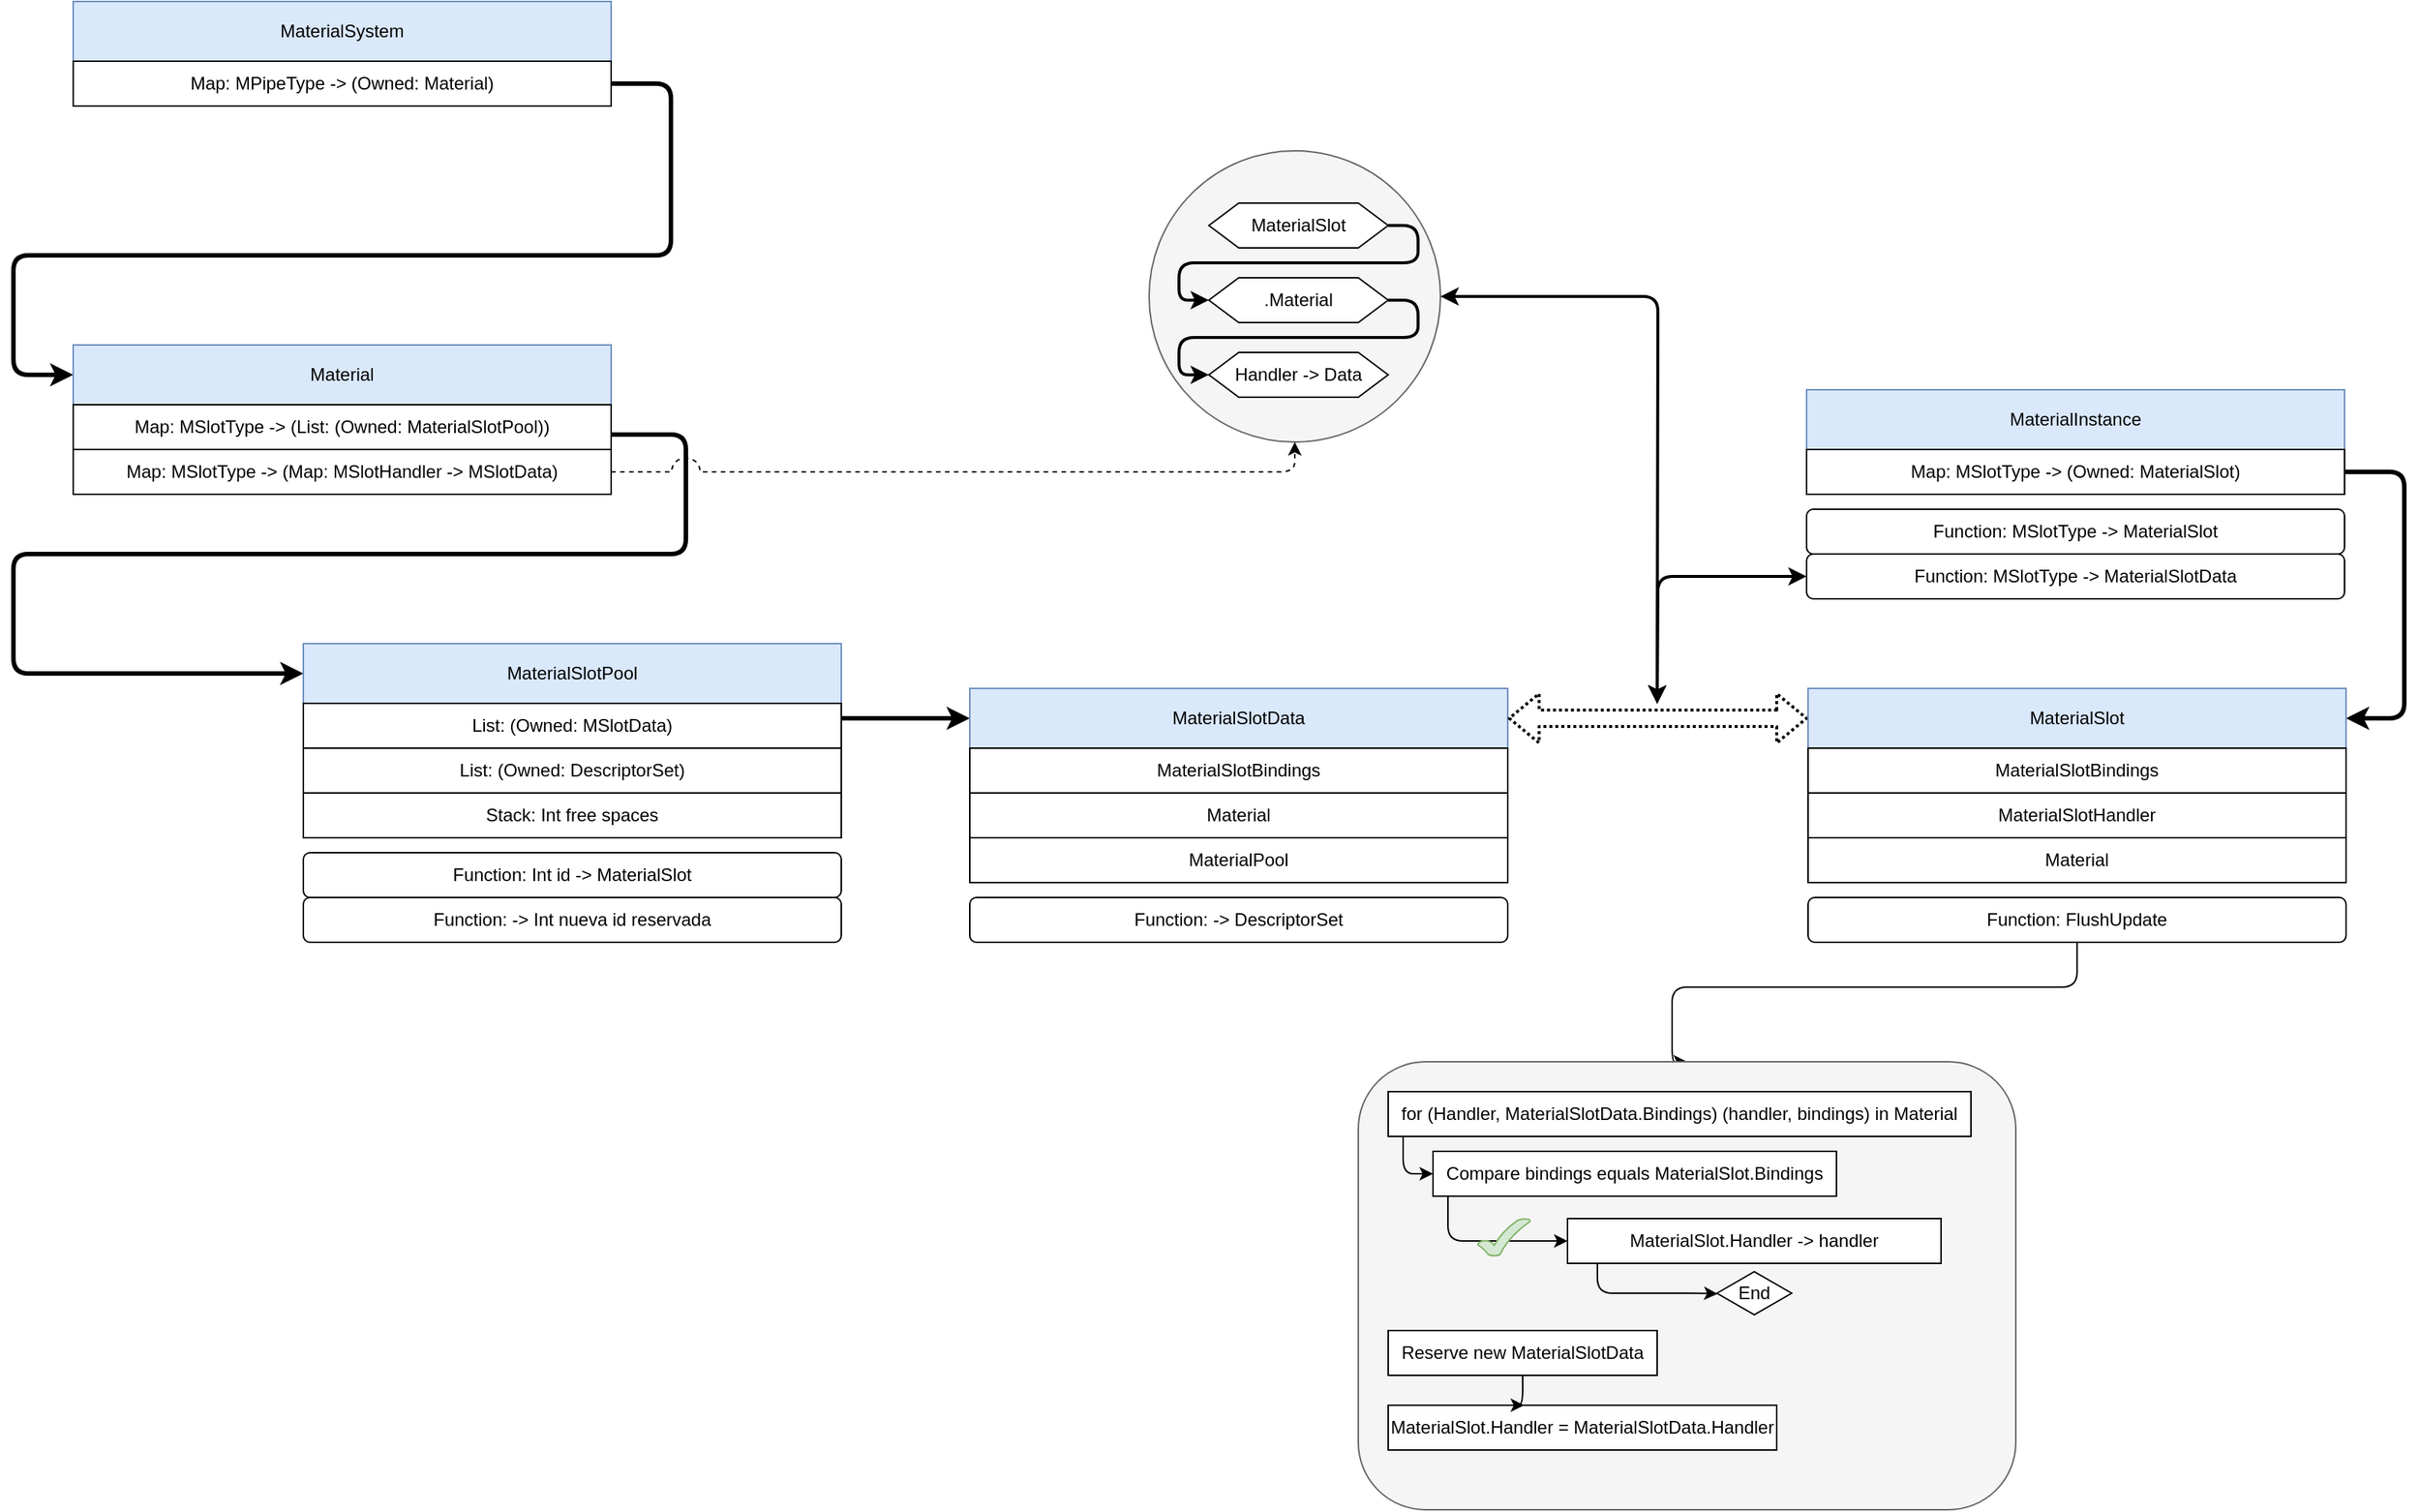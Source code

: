 <mxfile version="14.1.8" type="device"><diagram id="Bu-8S8p9xU0G9hFuKlGB" name="Página-1"><mxGraphModel dx="1422" dy="822" grid="1" gridSize="10" guides="1" tooltips="1" connect="1" arrows="1" fold="1" page="1" pageScale="1" pageWidth="827" pageHeight="1169" math="0" shadow="0"><root><mxCell id="0"/><mxCell id="1" parent="0"/><mxCell id="Qv-S7K7rxQdNWAts5OW4-8" style="edgeStyle=orthogonalEdgeStyle;rounded=1;orthogonalLoop=1;jettySize=auto;html=1;entryX=0;entryY=0.5;entryDx=0;entryDy=0;strokeWidth=3;" parent="1" source="Qv-S7K7rxQdNWAts5OW4-2" target="Qv-S7K7rxQdNWAts5OW4-7" edge="1"><mxGeometry relative="1" as="geometry"><Array as="points"><mxPoint x="480" y="135"/><mxPoint x="480" y="250"/><mxPoint x="40" y="250"/><mxPoint x="40" y="330"/></Array></mxGeometry></mxCell><mxCell id="Qv-S7K7rxQdNWAts5OW4-36" style="edgeStyle=orthogonalEdgeStyle;rounded=1;orthogonalLoop=1;jettySize=auto;html=1;entryX=0;entryY=0.5;entryDx=0;entryDy=0;strokeWidth=3;" parent="1" source="Qv-S7K7rxQdNWAts5OW4-10" target="Qv-S7K7rxQdNWAts5OW4-12" edge="1"><mxGeometry relative="1" as="geometry"><Array as="points"><mxPoint x="260" y="370"/><mxPoint x="490" y="370"/><mxPoint x="490" y="450"/><mxPoint x="40" y="450"/><mxPoint x="40" y="530"/></Array></mxGeometry></mxCell><mxCell id="Qv-S7K7rxQdNWAts5OW4-38" style="edgeStyle=orthogonalEdgeStyle;rounded=1;orthogonalLoop=1;jettySize=auto;html=1;entryX=0;entryY=0.5;entryDx=0;entryDy=0;strokeWidth=3;" parent="1" source="Qv-S7K7rxQdNWAts5OW4-13" target="Qv-S7K7rxQdNWAts5OW4-18" edge="1"><mxGeometry relative="1" as="geometry"><Array as="points"><mxPoint x="680" y="560"/></Array></mxGeometry></mxCell><mxCell id="Qv-S7K7rxQdNWAts5OW4-39" style="edgeStyle=orthogonalEdgeStyle;rounded=1;orthogonalLoop=1;jettySize=auto;html=1;entryX=1;entryY=0.5;entryDx=0;entryDy=0;strokeWidth=3;" parent="1" source="Qv-S7K7rxQdNWAts5OW4-30" target="Qv-S7K7rxQdNWAts5OW4-22" edge="1"><mxGeometry relative="1" as="geometry"><Array as="points"><mxPoint x="1640" y="395"/><mxPoint x="1640" y="560"/></Array></mxGeometry></mxCell><mxCell id="Qv-S7K7rxQdNWAts5OW4-41" value="" style="group" parent="1" vertex="1" connectable="0"><mxGeometry x="80" y="310" width="360" height="100" as="geometry"/></mxCell><mxCell id="Qv-S7K7rxQdNWAts5OW4-7" value="Material" style="rounded=0;whiteSpace=wrap;html=1;fillColor=#dae8fc;strokeColor=#6c8ebf;" parent="Qv-S7K7rxQdNWAts5OW4-41" vertex="1"><mxGeometry width="360" height="40" as="geometry"/></mxCell><mxCell id="Qv-S7K7rxQdNWAts5OW4-10" value="Map: MSlotType -&amp;gt; (List: (Owned: MaterialSlotPool))" style="rounded=0;whiteSpace=wrap;html=1;" parent="Qv-S7K7rxQdNWAts5OW4-41" vertex="1"><mxGeometry y="40" width="360" height="30" as="geometry"/></mxCell><mxCell id="Qv-S7K7rxQdNWAts5OW4-11" value="Map: MSlotType -&amp;gt; (Map: MSlotHandler -&amp;gt; MSlotData)" style="rounded=0;whiteSpace=wrap;html=1;" parent="Qv-S7K7rxQdNWAts5OW4-41" vertex="1"><mxGeometry y="70" width="360" height="30" as="geometry"/></mxCell><mxCell id="Qv-S7K7rxQdNWAts5OW4-42" value="" style="group" parent="1" vertex="1" connectable="0"><mxGeometry x="234" y="510" width="360" height="200" as="geometry"/></mxCell><mxCell id="Qv-S7K7rxQdNWAts5OW4-12" value="MaterialSlotPool" style="rounded=0;whiteSpace=wrap;html=1;fillColor=#dae8fc;strokeColor=#6c8ebf;" parent="Qv-S7K7rxQdNWAts5OW4-42" vertex="1"><mxGeometry width="360" height="40" as="geometry"/></mxCell><mxCell id="Qv-S7K7rxQdNWAts5OW4-13" value="List: (Owned: MSlotData)" style="rounded=0;whiteSpace=wrap;html=1;" parent="Qv-S7K7rxQdNWAts5OW4-42" vertex="1"><mxGeometry y="40" width="360" height="30" as="geometry"/></mxCell><mxCell id="Qv-S7K7rxQdNWAts5OW4-14" value="List: (Owned: DescriptorSet)" style="rounded=0;whiteSpace=wrap;html=1;" parent="Qv-S7K7rxQdNWAts5OW4-42" vertex="1"><mxGeometry y="70" width="360" height="30" as="geometry"/></mxCell><mxCell id="Qv-S7K7rxQdNWAts5OW4-15" value="Stack: Int free spaces" style="rounded=0;whiteSpace=wrap;html=1;" parent="Qv-S7K7rxQdNWAts5OW4-42" vertex="1"><mxGeometry y="100" width="360" height="30" as="geometry"/></mxCell><mxCell id="Qv-S7K7rxQdNWAts5OW4-16" value="Function: Int id -&amp;gt; MaterialSlot" style="rounded=1;whiteSpace=wrap;html=1;" parent="Qv-S7K7rxQdNWAts5OW4-42" vertex="1"><mxGeometry y="140" width="360" height="30" as="geometry"/></mxCell><mxCell id="Qv-S7K7rxQdNWAts5OW4-17" value="Function: -&amp;gt; Int nueva id reservada" style="rounded=1;whiteSpace=wrap;html=1;" parent="Qv-S7K7rxQdNWAts5OW4-42" vertex="1"><mxGeometry y="170" width="360" height="30" as="geometry"/></mxCell><mxCell id="Qv-S7K7rxQdNWAts5OW4-43" value="" style="group" parent="1" vertex="1" connectable="0"><mxGeometry x="680" y="540" width="360" height="170" as="geometry"/></mxCell><mxCell id="Qv-S7K7rxQdNWAts5OW4-18" value="MaterialSlotData" style="rounded=0;whiteSpace=wrap;html=1;fillColor=#dae8fc;strokeColor=#6c8ebf;" parent="Qv-S7K7rxQdNWAts5OW4-43" vertex="1"><mxGeometry width="360" height="40" as="geometry"/></mxCell><mxCell id="Qv-S7K7rxQdNWAts5OW4-19" value="MaterialSlotBindings" style="rounded=0;whiteSpace=wrap;html=1;" parent="Qv-S7K7rxQdNWAts5OW4-43" vertex="1"><mxGeometry y="40" width="360" height="30" as="geometry"/></mxCell><mxCell id="Qv-S7K7rxQdNWAts5OW4-21" value="Function: -&amp;gt; DescriptorSet" style="rounded=1;whiteSpace=wrap;html=1;" parent="Qv-S7K7rxQdNWAts5OW4-43" vertex="1"><mxGeometry y="140" width="360" height="30" as="geometry"/></mxCell><mxCell id="Qv-S7K7rxQdNWAts5OW4-27" value="Material" style="rounded=0;whiteSpace=wrap;html=1;" parent="Qv-S7K7rxQdNWAts5OW4-43" vertex="1"><mxGeometry y="70" width="360" height="30" as="geometry"/></mxCell><mxCell id="Qv-S7K7rxQdNWAts5OW4-28" value="MaterialPool" style="rounded=0;whiteSpace=wrap;html=1;" parent="Qv-S7K7rxQdNWAts5OW4-43" vertex="1"><mxGeometry y="100" width="360" height="30" as="geometry"/></mxCell><mxCell id="Qv-S7K7rxQdNWAts5OW4-45" value="" style="group" parent="1" vertex="1" connectable="0"><mxGeometry x="1240" y="340" width="360" height="140" as="geometry"/></mxCell><mxCell id="Qv-S7K7rxQdNWAts5OW4-29" value="MaterialInstance" style="rounded=0;whiteSpace=wrap;html=1;fillColor=#dae8fc;strokeColor=#6c8ebf;" parent="Qv-S7K7rxQdNWAts5OW4-45" vertex="1"><mxGeometry width="360" height="40" as="geometry"/></mxCell><mxCell id="Qv-S7K7rxQdNWAts5OW4-30" value="Map: MSlotType -&amp;gt; (Owned: MaterialSlot)" style="rounded=0;whiteSpace=wrap;html=1;" parent="Qv-S7K7rxQdNWAts5OW4-45" vertex="1"><mxGeometry y="40" width="360" height="30" as="geometry"/></mxCell><mxCell id="Qv-S7K7rxQdNWAts5OW4-32" value="Function: MSlotType -&amp;gt; MaterialSlot" style="rounded=1;whiteSpace=wrap;html=1;" parent="Qv-S7K7rxQdNWAts5OW4-45" vertex="1"><mxGeometry y="80" width="360" height="30" as="geometry"/></mxCell><mxCell id="Qv-S7K7rxQdNWAts5OW4-35" value="Function: MSlotType -&amp;gt; MaterialSlotData" style="rounded=1;whiteSpace=wrap;html=1;" parent="Qv-S7K7rxQdNWAts5OW4-45" vertex="1"><mxGeometry y="110" width="360" height="30" as="geometry"/></mxCell><mxCell id="Qv-S7K7rxQdNWAts5OW4-48" style="edgeStyle=orthogonalEdgeStyle;rounded=1;orthogonalLoop=1;jettySize=auto;html=1;entryX=1;entryY=0.5;entryDx=0;entryDy=0;dashed=1;strokeWidth=2;shape=flexArrow;startArrow=block;dashPattern=1 1;" parent="1" source="Qv-S7K7rxQdNWAts5OW4-22" target="Qv-S7K7rxQdNWAts5OW4-18" edge="1"><mxGeometry relative="1" as="geometry"/></mxCell><mxCell id="Qv-S7K7rxQdNWAts5OW4-58" value="" style="group" parent="1" vertex="1" connectable="0"><mxGeometry x="800" y="180" width="195" height="195" as="geometry"/></mxCell><mxCell id="Qv-S7K7rxQdNWAts5OW4-54" value="" style="ellipse;whiteSpace=wrap;html=1;aspect=fixed;strokeWidth=1;perimeterSpacing=0;gradientDirection=north;fillColor=#f5f5f5;strokeColor=#666666;fontColor=#333333;" parent="Qv-S7K7rxQdNWAts5OW4-58" vertex="1"><mxGeometry width="195" height="195" as="geometry"/></mxCell><mxCell id="Qv-S7K7rxQdNWAts5OW4-49" value="MaterialSlot" style="shape=hexagon;perimeter=hexagonPerimeter2;whiteSpace=wrap;html=1;fixedSize=1;" parent="Qv-S7K7rxQdNWAts5OW4-58" vertex="1"><mxGeometry x="40" y="35" width="120" height="30" as="geometry"/></mxCell><mxCell id="Qv-S7K7rxQdNWAts5OW4-50" value=".Material" style="shape=hexagon;perimeter=hexagonPerimeter2;whiteSpace=wrap;html=1;fixedSize=1;" parent="Qv-S7K7rxQdNWAts5OW4-58" vertex="1"><mxGeometry x="40" y="85" width="120" height="30" as="geometry"/></mxCell><mxCell id="Qv-S7K7rxQdNWAts5OW4-52" style="edgeStyle=orthogonalEdgeStyle;rounded=1;orthogonalLoop=1;jettySize=auto;html=1;entryX=0;entryY=0.5;entryDx=0;entryDy=0;startArrow=none;strokeWidth=2;startFill=0;" parent="Qv-S7K7rxQdNWAts5OW4-58" source="Qv-S7K7rxQdNWAts5OW4-49" target="Qv-S7K7rxQdNWAts5OW4-50" edge="1"><mxGeometry relative="1" as="geometry"><Array as="points"><mxPoint x="180" y="50"/><mxPoint x="180" y="75"/><mxPoint x="20" y="75"/><mxPoint x="20" y="100"/></Array></mxGeometry></mxCell><mxCell id="Qv-S7K7rxQdNWAts5OW4-51" value="Handler -&amp;gt; Data" style="shape=hexagon;perimeter=hexagonPerimeter2;whiteSpace=wrap;html=1;fixedSize=1;" parent="Qv-S7K7rxQdNWAts5OW4-58" vertex="1"><mxGeometry x="40" y="135" width="120" height="30" as="geometry"/></mxCell><mxCell id="Qv-S7K7rxQdNWAts5OW4-53" style="edgeStyle=orthogonalEdgeStyle;rounded=1;orthogonalLoop=1;jettySize=auto;html=1;entryX=0;entryY=0.5;entryDx=0;entryDy=0;startArrow=none;startFill=0;strokeWidth=2;" parent="Qv-S7K7rxQdNWAts5OW4-58" source="Qv-S7K7rxQdNWAts5OW4-50" target="Qv-S7K7rxQdNWAts5OW4-51" edge="1"><mxGeometry relative="1" as="geometry"><Array as="points"><mxPoint x="180" y="100"/><mxPoint x="180" y="125"/><mxPoint x="20" y="125"/><mxPoint x="20" y="150"/></Array></mxGeometry></mxCell><mxCell id="Qv-S7K7rxQdNWAts5OW4-59" style="edgeStyle=orthogonalEdgeStyle;rounded=1;orthogonalLoop=1;jettySize=auto;html=1;startArrow=classic;startFill=1;strokeWidth=2;" parent="1" source="Qv-S7K7rxQdNWAts5OW4-35" edge="1"><mxGeometry relative="1" as="geometry"><mxPoint x="1140" y="550" as="targetPoint"/></mxGeometry></mxCell><mxCell id="Qv-S7K7rxQdNWAts5OW4-60" style="edgeStyle=orthogonalEdgeStyle;rounded=1;orthogonalLoop=1;jettySize=auto;html=1;startArrow=classic;startFill=1;strokeWidth=2;" parent="1" source="Qv-S7K7rxQdNWAts5OW4-54" edge="1"><mxGeometry relative="1" as="geometry"><mxPoint x="1140" y="550.476" as="targetPoint"/></mxGeometry></mxCell><mxCell id="Qv-S7K7rxQdNWAts5OW4-79" style="edgeStyle=orthogonalEdgeStyle;rounded=1;orthogonalLoop=1;jettySize=auto;html=1;entryX=0.5;entryY=0;entryDx=0;entryDy=0;startArrow=none;startFill=0;strokeWidth=1;" parent="1" source="Qv-S7K7rxQdNWAts5OW4-61" target="Qv-S7K7rxQdNWAts5OW4-63" edge="1"><mxGeometry relative="1" as="geometry"><Array as="points"><mxPoint x="1421" y="740"/><mxPoint x="1150" y="740"/></Array></mxGeometry></mxCell><mxCell id="Qv-S7K7rxQdNWAts5OW4-78" value="" style="group" parent="1" vertex="1" connectable="0"><mxGeometry x="940" y="790" width="440" height="300" as="geometry"/></mxCell><mxCell id="Qv-S7K7rxQdNWAts5OW4-63" value="" style="rounded=1;whiteSpace=wrap;html=1;strokeWidth=1;fillColor=#f5f5f5;strokeColor=#666666;fontColor=#333333;" parent="Qv-S7K7rxQdNWAts5OW4-78" vertex="1"><mxGeometry width="440" height="300" as="geometry"/></mxCell><mxCell id="Qv-S7K7rxQdNWAts5OW4-64" value="&lt;span&gt;for (Handler, MaterialSlotData.Bindings) (handler, bindings) in Material&lt;/span&gt;" style="rounded=0;whiteSpace=wrap;html=1;strokeWidth=1;fillColor=#ffffff;gradientColor=none;" parent="Qv-S7K7rxQdNWAts5OW4-78" vertex="1"><mxGeometry x="20" y="20" width="390" height="30" as="geometry"/></mxCell><mxCell id="Qv-S7K7rxQdNWAts5OW4-65" value="Compare bindings equals MaterialSlot.Bindings" style="rounded=0;whiteSpace=wrap;html=1;strokeWidth=1;fillColor=#ffffff;gradientColor=none;" parent="Qv-S7K7rxQdNWAts5OW4-78" vertex="1"><mxGeometry x="50" y="60" width="270" height="30" as="geometry"/></mxCell><mxCell id="Qv-S7K7rxQdNWAts5OW4-66" style="edgeStyle=orthogonalEdgeStyle;rounded=1;orthogonalLoop=1;jettySize=auto;html=1;entryX=0;entryY=0.5;entryDx=0;entryDy=0;startArrow=none;startFill=0;strokeWidth=1;" parent="Qv-S7K7rxQdNWAts5OW4-78" source="Qv-S7K7rxQdNWAts5OW4-64" target="Qv-S7K7rxQdNWAts5OW4-65" edge="1"><mxGeometry relative="1" as="geometry"><Array as="points"><mxPoint x="30" y="75"/></Array></mxGeometry></mxCell><mxCell id="Qv-S7K7rxQdNWAts5OW4-67" value="MaterialSlot.Handler -&amp;gt; handler" style="rounded=0;whiteSpace=wrap;html=1;strokeWidth=1;fillColor=#ffffff;gradientColor=none;" parent="Qv-S7K7rxQdNWAts5OW4-78" vertex="1"><mxGeometry x="140" y="105" width="250" height="30" as="geometry"/></mxCell><mxCell id="Qv-S7K7rxQdNWAts5OW4-68" style="edgeStyle=orthogonalEdgeStyle;rounded=1;orthogonalLoop=1;jettySize=auto;html=1;entryX=0;entryY=0.5;entryDx=0;entryDy=0;startArrow=none;startFill=0;strokeWidth=1;" parent="Qv-S7K7rxQdNWAts5OW4-78" source="Qv-S7K7rxQdNWAts5OW4-65" target="Qv-S7K7rxQdNWAts5OW4-67" edge="1"><mxGeometry relative="1" as="geometry"><Array as="points"><mxPoint x="60" y="120"/></Array></mxGeometry></mxCell><mxCell id="Qv-S7K7rxQdNWAts5OW4-69" value="" style="verticalLabelPosition=bottom;verticalAlign=top;html=1;shape=mxgraph.basic.tick;strokeWidth=1;fillColor=#d5e8d4;strokeColor=#82b366;" parent="Qv-S7K7rxQdNWAts5OW4-78" vertex="1"><mxGeometry x="80" y="105" width="35" height="25" as="geometry"/></mxCell><mxCell id="Qv-S7K7rxQdNWAts5OW4-71" value="End" style="html=1;whiteSpace=wrap;aspect=fixed;shape=isoRectangle;strokeWidth=1;fillColor=#ffffff;gradientColor=none;" parent="Qv-S7K7rxQdNWAts5OW4-78" vertex="1"><mxGeometry x="240" y="140" width="50" height="30" as="geometry"/></mxCell><mxCell id="Qv-S7K7rxQdNWAts5OW4-72" style="edgeStyle=orthogonalEdgeStyle;rounded=1;orthogonalLoop=1;jettySize=auto;html=1;entryX=0.008;entryY=0.514;entryDx=0;entryDy=0;entryPerimeter=0;startArrow=none;startFill=0;strokeWidth=1;" parent="Qv-S7K7rxQdNWAts5OW4-78" source="Qv-S7K7rxQdNWAts5OW4-67" target="Qv-S7K7rxQdNWAts5OW4-71" edge="1"><mxGeometry relative="1" as="geometry"><Array as="points"><mxPoint x="160" y="155"/><mxPoint x="230" y="155"/></Array></mxGeometry></mxCell><mxCell id="Qv-S7K7rxQdNWAts5OW4-74" value="Reserve new MaterialSlotData" style="rounded=0;whiteSpace=wrap;html=1;strokeWidth=1;fillColor=#ffffff;gradientColor=none;" parent="Qv-S7K7rxQdNWAts5OW4-78" vertex="1"><mxGeometry x="20" y="180" width="180" height="30" as="geometry"/></mxCell><mxCell id="Qv-S7K7rxQdNWAts5OW4-75" value="MaterialSlot.Handler = MaterialSlotData.Handler" style="rounded=0;whiteSpace=wrap;html=1;strokeWidth=1;fillColor=#ffffff;gradientColor=none;" parent="Qv-S7K7rxQdNWAts5OW4-78" vertex="1"><mxGeometry x="20" y="230" width="260" height="30" as="geometry"/></mxCell><mxCell id="Qv-S7K7rxQdNWAts5OW4-76" style="edgeStyle=orthogonalEdgeStyle;rounded=1;orthogonalLoop=1;jettySize=auto;html=1;entryX=0.35;entryY=-0.015;entryDx=0;entryDy=0;entryPerimeter=0;startArrow=none;startFill=0;strokeWidth=1;" parent="Qv-S7K7rxQdNWAts5OW4-78" source="Qv-S7K7rxQdNWAts5OW4-74" target="Qv-S7K7rxQdNWAts5OW4-75" edge="1"><mxGeometry relative="1" as="geometry"/></mxCell><mxCell id="Qv-S7K7rxQdNWAts5OW4-80" value="" style="group" parent="1" vertex="1" connectable="0"><mxGeometry x="80" y="80" width="360" height="70" as="geometry"/></mxCell><mxCell id="Qv-S7K7rxQdNWAts5OW4-1" value="MaterialSystem" style="rounded=0;whiteSpace=wrap;html=1;fillColor=#dae8fc;strokeColor=#6c8ebf;" parent="Qv-S7K7rxQdNWAts5OW4-80" vertex="1"><mxGeometry width="360" height="40" as="geometry"/></mxCell><mxCell id="Qv-S7K7rxQdNWAts5OW4-2" value="Map: MPipeType -&amp;gt; (Owned: Material)" style="rounded=0;whiteSpace=wrap;html=1;" parent="Qv-S7K7rxQdNWAts5OW4-80" vertex="1"><mxGeometry y="40" width="360" height="30" as="geometry"/></mxCell><mxCell id="Qv-S7K7rxQdNWAts5OW4-81" style="edgeStyle=orthogonalEdgeStyle;rounded=1;orthogonalLoop=1;jettySize=auto;html=1;entryX=0.5;entryY=1;entryDx=0;entryDy=0;startArrow=none;startFill=0;strokeWidth=1;dashed=1;jumpStyle=arc;jumpSize=19;" parent="1" source="Qv-S7K7rxQdNWAts5OW4-11" target="Qv-S7K7rxQdNWAts5OW4-54" edge="1"><mxGeometry relative="1" as="geometry"/></mxCell><mxCell id="9BlggdJNDWy97cU_7XcB-1" value="" style="group" vertex="1" connectable="0" parent="1"><mxGeometry x="1241" y="540" width="360" height="170" as="geometry"/></mxCell><mxCell id="Qv-S7K7rxQdNWAts5OW4-61" value="Function: FlushUpdate" style="rounded=1;whiteSpace=wrap;html=1;" parent="9BlggdJNDWy97cU_7XcB-1" vertex="1"><mxGeometry y="140" width="360" height="30" as="geometry"/></mxCell><mxCell id="Qv-S7K7rxQdNWAts5OW4-22" value="MaterialSlot" style="rounded=0;whiteSpace=wrap;html=1;fillColor=#dae8fc;strokeColor=#6c8ebf;" parent="9BlggdJNDWy97cU_7XcB-1" vertex="1"><mxGeometry width="360" height="40" as="geometry"/></mxCell><mxCell id="Qv-S7K7rxQdNWAts5OW4-23" value="MaterialSlotBindings" style="rounded=0;whiteSpace=wrap;html=1;" parent="9BlggdJNDWy97cU_7XcB-1" vertex="1"><mxGeometry y="40" width="360" height="30" as="geometry"/></mxCell><mxCell id="Qv-S7K7rxQdNWAts5OW4-25" value="MaterialSlotHandler" style="rounded=0;whiteSpace=wrap;html=1;" parent="9BlggdJNDWy97cU_7XcB-1" vertex="1"><mxGeometry y="70" width="360" height="30" as="geometry"/></mxCell><mxCell id="Qv-S7K7rxQdNWAts5OW4-26" value="Material" style="rounded=0;whiteSpace=wrap;html=1;" parent="9BlggdJNDWy97cU_7XcB-1" vertex="1"><mxGeometry y="100" width="360" height="30" as="geometry"/></mxCell></root></mxGraphModel></diagram></mxfile>